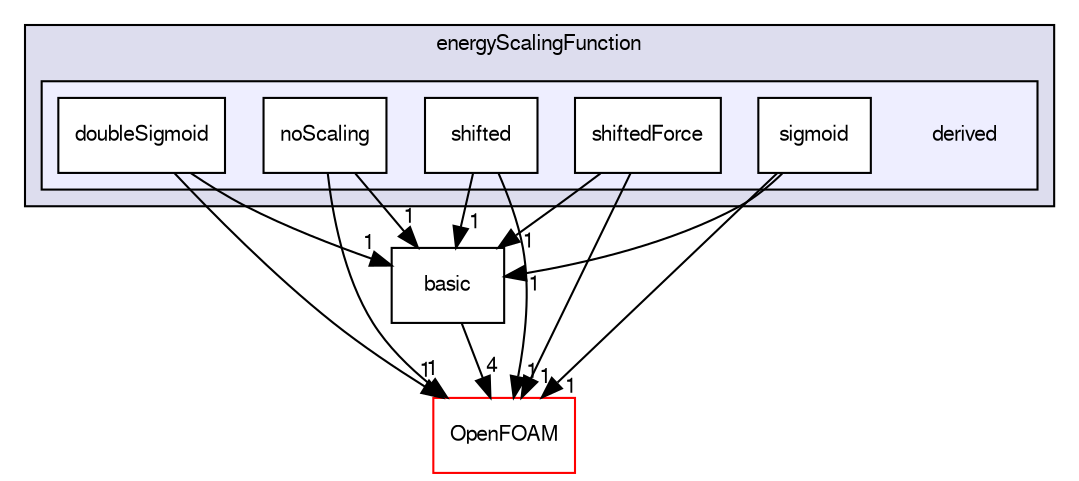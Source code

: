 digraph "src/lagrangian/molecularDynamics/potential/energyScalingFunction/derived" {
  bgcolor=transparent;
  compound=true
  node [ fontsize="10", fontname="FreeSans"];
  edge [ labelfontsize="10", labelfontname="FreeSans"];
  subgraph clusterdir_4db16fdd645643dd862885eed4f94f57 {
    graph [ bgcolor="#ddddee", pencolor="black", label="energyScalingFunction" fontname="FreeSans", fontsize="10", URL="dir_4db16fdd645643dd862885eed4f94f57.html"]
  subgraph clusterdir_0c6c913ade273243a586c25c0aaa9e89 {
    graph [ bgcolor="#eeeeff", pencolor="black", label="" URL="dir_0c6c913ade273243a586c25c0aaa9e89.html"];
    dir_0c6c913ade273243a586c25c0aaa9e89 [shape=plaintext label="derived"];
    dir_4711fe280d135276e4c13ddbd3c96c5a [shape=box label="doubleSigmoid" color="black" fillcolor="white" style="filled" URL="dir_4711fe280d135276e4c13ddbd3c96c5a.html"];
    dir_61fe90badc116731bd61501fb7a4f2cb [shape=box label="noScaling" color="black" fillcolor="white" style="filled" URL="dir_61fe90badc116731bd61501fb7a4f2cb.html"];
    dir_43604f7a498f32db2518c528713dd4bb [shape=box label="shifted" color="black" fillcolor="white" style="filled" URL="dir_43604f7a498f32db2518c528713dd4bb.html"];
    dir_832ffc1b982fcf11c0323e57c36baadc [shape=box label="shiftedForce" color="black" fillcolor="white" style="filled" URL="dir_832ffc1b982fcf11c0323e57c36baadc.html"];
    dir_71a546ed2f5ee0b61dd87aa0089bf9a4 [shape=box label="sigmoid" color="black" fillcolor="white" style="filled" URL="dir_71a546ed2f5ee0b61dd87aa0089bf9a4.html"];
  }
  }
  dir_15750015fbdfc577ed522467676388d6 [shape=box label="basic" URL="dir_15750015fbdfc577ed522467676388d6.html"];
  dir_c5473ff19b20e6ec4dfe5c310b3778a8 [shape=box label="OpenFOAM" color="red" URL="dir_c5473ff19b20e6ec4dfe5c310b3778a8.html"];
  dir_15750015fbdfc577ed522467676388d6->dir_c5473ff19b20e6ec4dfe5c310b3778a8 [headlabel="4", labeldistance=1.5 headhref="dir_001462_001706.html"];
  dir_832ffc1b982fcf11c0323e57c36baadc->dir_15750015fbdfc577ed522467676388d6 [headlabel="1", labeldistance=1.5 headhref="dir_001467_001462.html"];
  dir_832ffc1b982fcf11c0323e57c36baadc->dir_c5473ff19b20e6ec4dfe5c310b3778a8 [headlabel="1", labeldistance=1.5 headhref="dir_001467_001706.html"];
  dir_71a546ed2f5ee0b61dd87aa0089bf9a4->dir_15750015fbdfc577ed522467676388d6 [headlabel="1", labeldistance=1.5 headhref="dir_001468_001462.html"];
  dir_71a546ed2f5ee0b61dd87aa0089bf9a4->dir_c5473ff19b20e6ec4dfe5c310b3778a8 [headlabel="1", labeldistance=1.5 headhref="dir_001468_001706.html"];
  dir_4711fe280d135276e4c13ddbd3c96c5a->dir_15750015fbdfc577ed522467676388d6 [headlabel="1", labeldistance=1.5 headhref="dir_001464_001462.html"];
  dir_4711fe280d135276e4c13ddbd3c96c5a->dir_c5473ff19b20e6ec4dfe5c310b3778a8 [headlabel="1", labeldistance=1.5 headhref="dir_001464_001706.html"];
  dir_61fe90badc116731bd61501fb7a4f2cb->dir_15750015fbdfc577ed522467676388d6 [headlabel="1", labeldistance=1.5 headhref="dir_001465_001462.html"];
  dir_61fe90badc116731bd61501fb7a4f2cb->dir_c5473ff19b20e6ec4dfe5c310b3778a8 [headlabel="1", labeldistance=1.5 headhref="dir_001465_001706.html"];
  dir_43604f7a498f32db2518c528713dd4bb->dir_15750015fbdfc577ed522467676388d6 [headlabel="1", labeldistance=1.5 headhref="dir_001466_001462.html"];
  dir_43604f7a498f32db2518c528713dd4bb->dir_c5473ff19b20e6ec4dfe5c310b3778a8 [headlabel="1", labeldistance=1.5 headhref="dir_001466_001706.html"];
}
